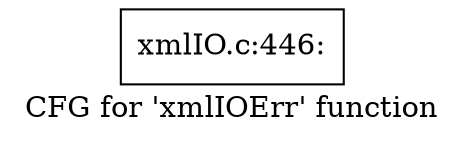 digraph "CFG for 'xmlIOErr' function" {
	label="CFG for 'xmlIOErr' function";

	Node0x537f3b0 [shape=record,label="{xmlIO.c:446:}"];
}
